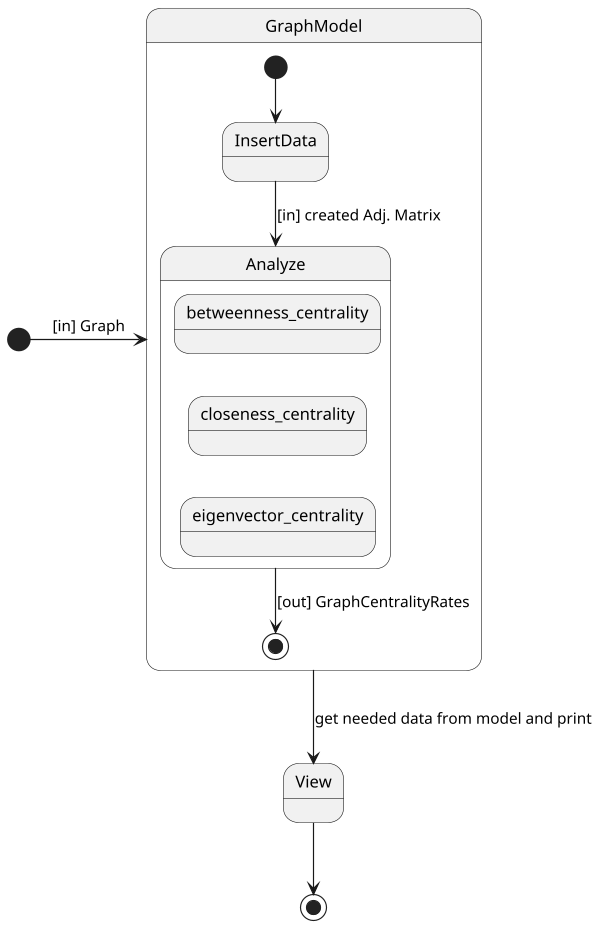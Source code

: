 @startuml
scale 600 width

state GraphModel {
    state Analyze {
        betweenness_centrality -[hidden]-> closeness_centrality
        closeness_centrality -[hidden]-> eigenvector_centrality
    }

    [*] --> InsertData 
    InsertData --> Analyze : [in] created Adj. Matrix
    Analyze --> [*] : [out] GraphCentralityRates
}

[*] -> GraphModel : [in] Graph 
GraphModel --> View : get needed data from model and print
View --> [*]

@enduml
